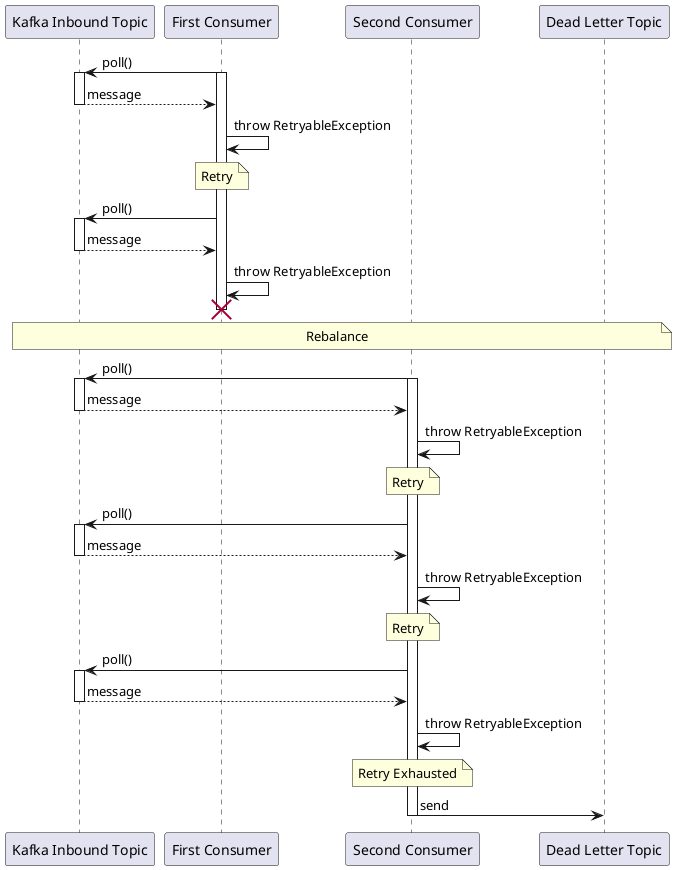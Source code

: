 @startuml

participant inbound as "Kafka Inbound Topic"
participant first as "First Consumer"
participant second as "Second Consumer"
participant dead as "Dead Letter Topic"

first -> inbound : poll()
activate inbound
activate first
inbound --> first : message
deactivate inbound

first -> first : throw RetryableException
note over first : Retry

first -> inbound : poll()
activate inbound
inbound --> first : message
deactivate inbound
first -> first : throw RetryableException
inbound -[hidden]-> first
deactivate first
destroy first

note over inbound, dead : Rebalance

second -> inbound : poll()
activate inbound
activate second
inbound --> second : message
deactivate inbound
second -> second : throw RetryableException
note over second : Retry



second -> inbound : poll()
activate inbound
inbound --> second : message
deactivate inbound

second -> second : throw RetryableException
note over second : Retry


second -> inbound : poll()
activate inbound
inbound --> second : message
deactivate inbound

second -> second : throw RetryableException
note over second : Retry Exhausted

second -> dead : send
deactivate second




@enduml